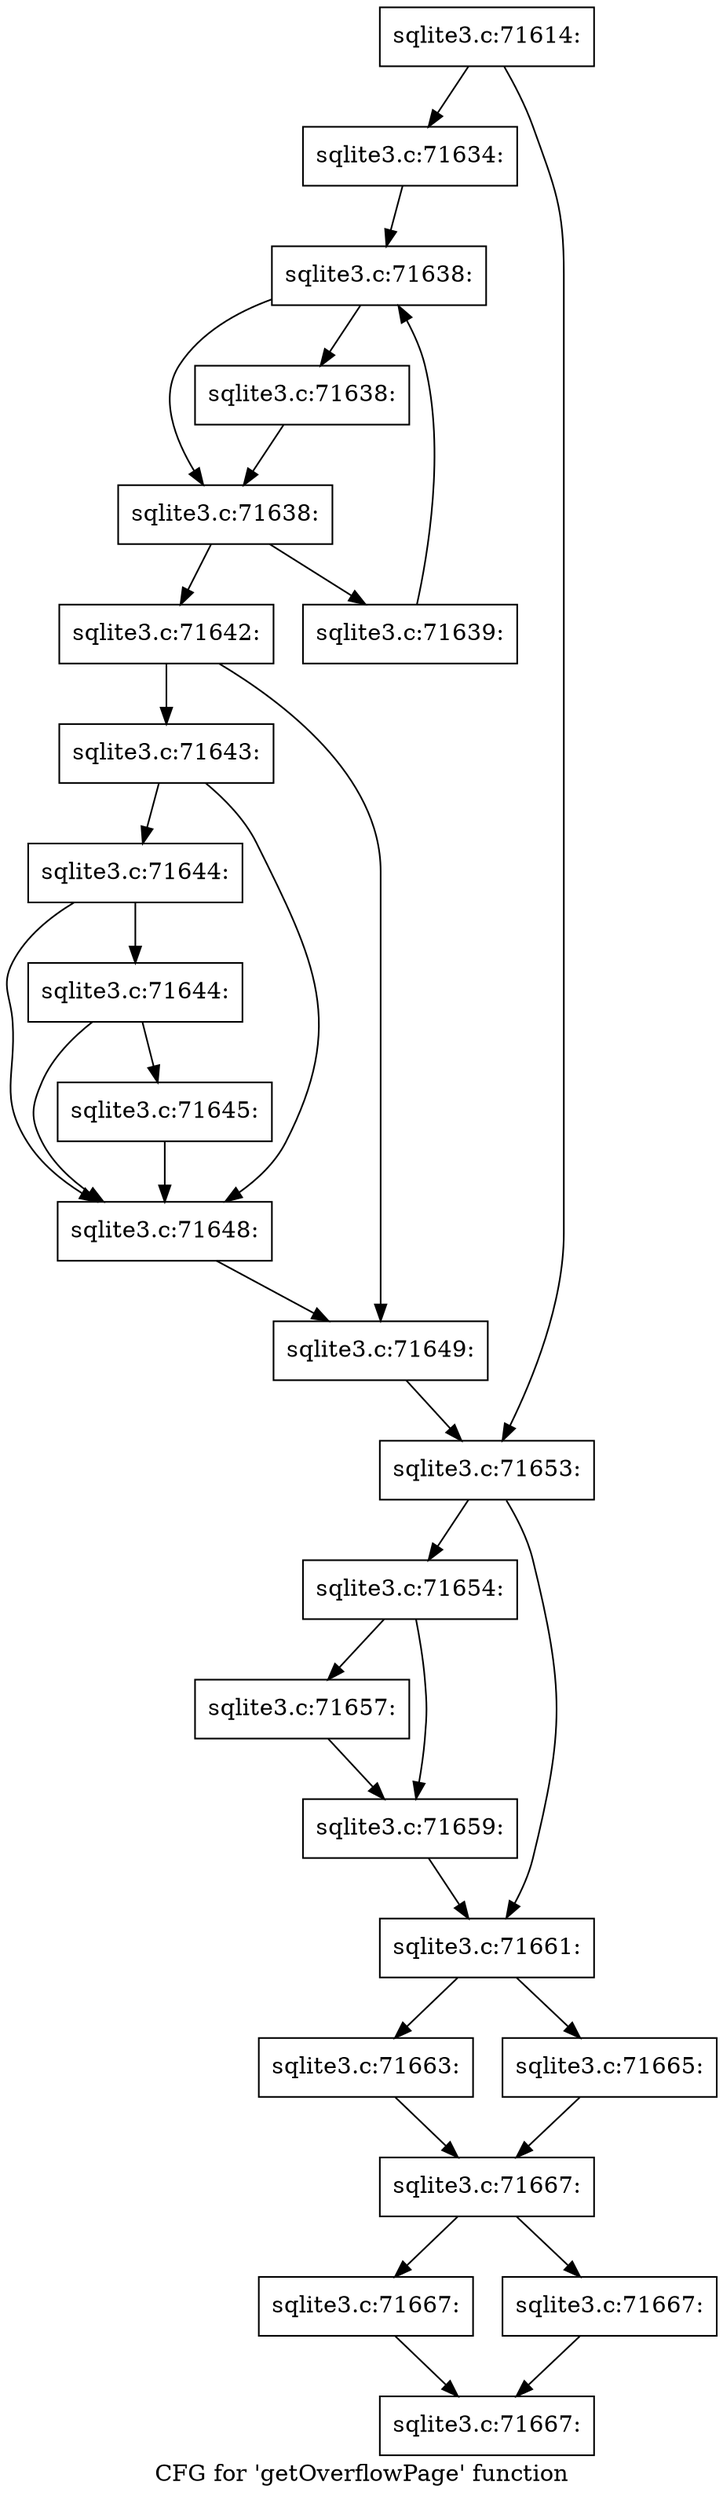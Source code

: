 digraph "CFG for 'getOverflowPage' function" {
	label="CFG for 'getOverflowPage' function";

	Node0x55c0f78ddc50 [shape=record,label="{sqlite3.c:71614:}"];
	Node0x55c0f78ddc50 -> Node0x55c0f78e27f0;
	Node0x55c0f78ddc50 -> Node0x55c0f78e2840;
	Node0x55c0f78e27f0 [shape=record,label="{sqlite3.c:71634:}"];
	Node0x55c0f78e27f0 -> Node0x55c0f78e3760;
	Node0x55c0f78e3760 [shape=record,label="{sqlite3.c:71638:}"];
	Node0x55c0f78e3760 -> Node0x55c0f78e3940;
	Node0x55c0f78e3760 -> Node0x55c0f78e3990;
	Node0x55c0f78e3990 [shape=record,label="{sqlite3.c:71638:}"];
	Node0x55c0f78e3990 -> Node0x55c0f78e3940;
	Node0x55c0f78e3940 [shape=record,label="{sqlite3.c:71638:}"];
	Node0x55c0f78e3940 -> Node0x55c0f78e43b0;
	Node0x55c0f78e3940 -> Node0x55c0f78e38c0;
	Node0x55c0f78e43b0 [shape=record,label="{sqlite3.c:71639:}"];
	Node0x55c0f78e43b0 -> Node0x55c0f78e3760;
	Node0x55c0f78e38c0 [shape=record,label="{sqlite3.c:71642:}"];
	Node0x55c0f78e38c0 -> Node0x55c0f78e4920;
	Node0x55c0f78e38c0 -> Node0x55c0f78e4970;
	Node0x55c0f78e4920 [shape=record,label="{sqlite3.c:71643:}"];
	Node0x55c0f78e4920 -> Node0x55c0f78e5930;
	Node0x55c0f78e4920 -> Node0x55c0f78e5530;
	Node0x55c0f78e5930 [shape=record,label="{sqlite3.c:71644:}"];
	Node0x55c0f78e5930 -> Node0x55c0f78e58b0;
	Node0x55c0f78e5930 -> Node0x55c0f78e5530;
	Node0x55c0f78e58b0 [shape=record,label="{sqlite3.c:71644:}"];
	Node0x55c0f78e58b0 -> Node0x55c0f579a450;
	Node0x55c0f78e58b0 -> Node0x55c0f78e5530;
	Node0x55c0f579a450 [shape=record,label="{sqlite3.c:71645:}"];
	Node0x55c0f579a450 -> Node0x55c0f78e5530;
	Node0x55c0f78e5530 [shape=record,label="{sqlite3.c:71648:}"];
	Node0x55c0f78e5530 -> Node0x55c0f78e4970;
	Node0x55c0f78e4970 [shape=record,label="{sqlite3.c:71649:}"];
	Node0x55c0f78e4970 -> Node0x55c0f78e2840;
	Node0x55c0f78e2840 [shape=record,label="{sqlite3.c:71653:}"];
	Node0x55c0f78e2840 -> Node0x55c0f78e6480;
	Node0x55c0f78e2840 -> Node0x55c0f78e64d0;
	Node0x55c0f78e6480 [shape=record,label="{sqlite3.c:71654:}"];
	Node0x55c0f78e6480 -> Node0x55c0f78e6ec0;
	Node0x55c0f78e6480 -> Node0x55c0f78e6f10;
	Node0x55c0f78e6ec0 [shape=record,label="{sqlite3.c:71657:}"];
	Node0x55c0f78e6ec0 -> Node0x55c0f78e6f10;
	Node0x55c0f78e6f10 [shape=record,label="{sqlite3.c:71659:}"];
	Node0x55c0f78e6f10 -> Node0x55c0f78e64d0;
	Node0x55c0f78e64d0 [shape=record,label="{sqlite3.c:71661:}"];
	Node0x55c0f78e64d0 -> Node0x55c0f78e7aa0;
	Node0x55c0f78e64d0 -> Node0x55c0f78e7b40;
	Node0x55c0f78e7aa0 [shape=record,label="{sqlite3.c:71663:}"];
	Node0x55c0f78e7aa0 -> Node0x55c0f78e7af0;
	Node0x55c0f78e7b40 [shape=record,label="{sqlite3.c:71665:}"];
	Node0x55c0f78e7b40 -> Node0x55c0f78e7af0;
	Node0x55c0f78e7af0 [shape=record,label="{sqlite3.c:71667:}"];
	Node0x55c0f78e7af0 -> Node0x55c0f5986d90;
	Node0x55c0f78e7af0 -> Node0x55c0f78e8810;
	Node0x55c0f5986d90 [shape=record,label="{sqlite3.c:71667:}"];
	Node0x55c0f5986d90 -> Node0x55c0f78e8ac0;
	Node0x55c0f78e8810 [shape=record,label="{sqlite3.c:71667:}"];
	Node0x55c0f78e8810 -> Node0x55c0f78e8ac0;
	Node0x55c0f78e8ac0 [shape=record,label="{sqlite3.c:71667:}"];
}
